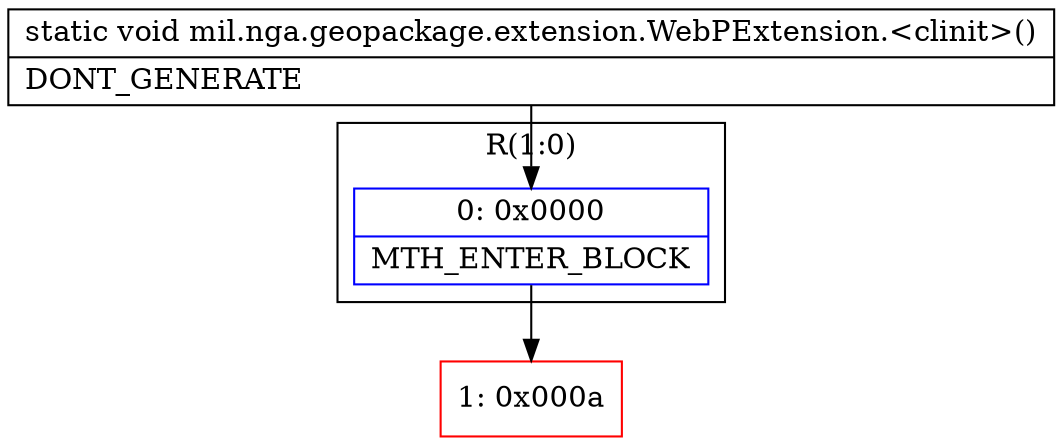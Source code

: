 digraph "CFG formil.nga.geopackage.extension.WebPExtension.\<clinit\>()V" {
subgraph cluster_Region_1632653852 {
label = "R(1:0)";
node [shape=record,color=blue];
Node_0 [shape=record,label="{0\:\ 0x0000|MTH_ENTER_BLOCK\l}"];
}
Node_1 [shape=record,color=red,label="{1\:\ 0x000a}"];
MethodNode[shape=record,label="{static void mil.nga.geopackage.extension.WebPExtension.\<clinit\>()  | DONT_GENERATE\l}"];
MethodNode -> Node_0;
Node_0 -> Node_1;
}

